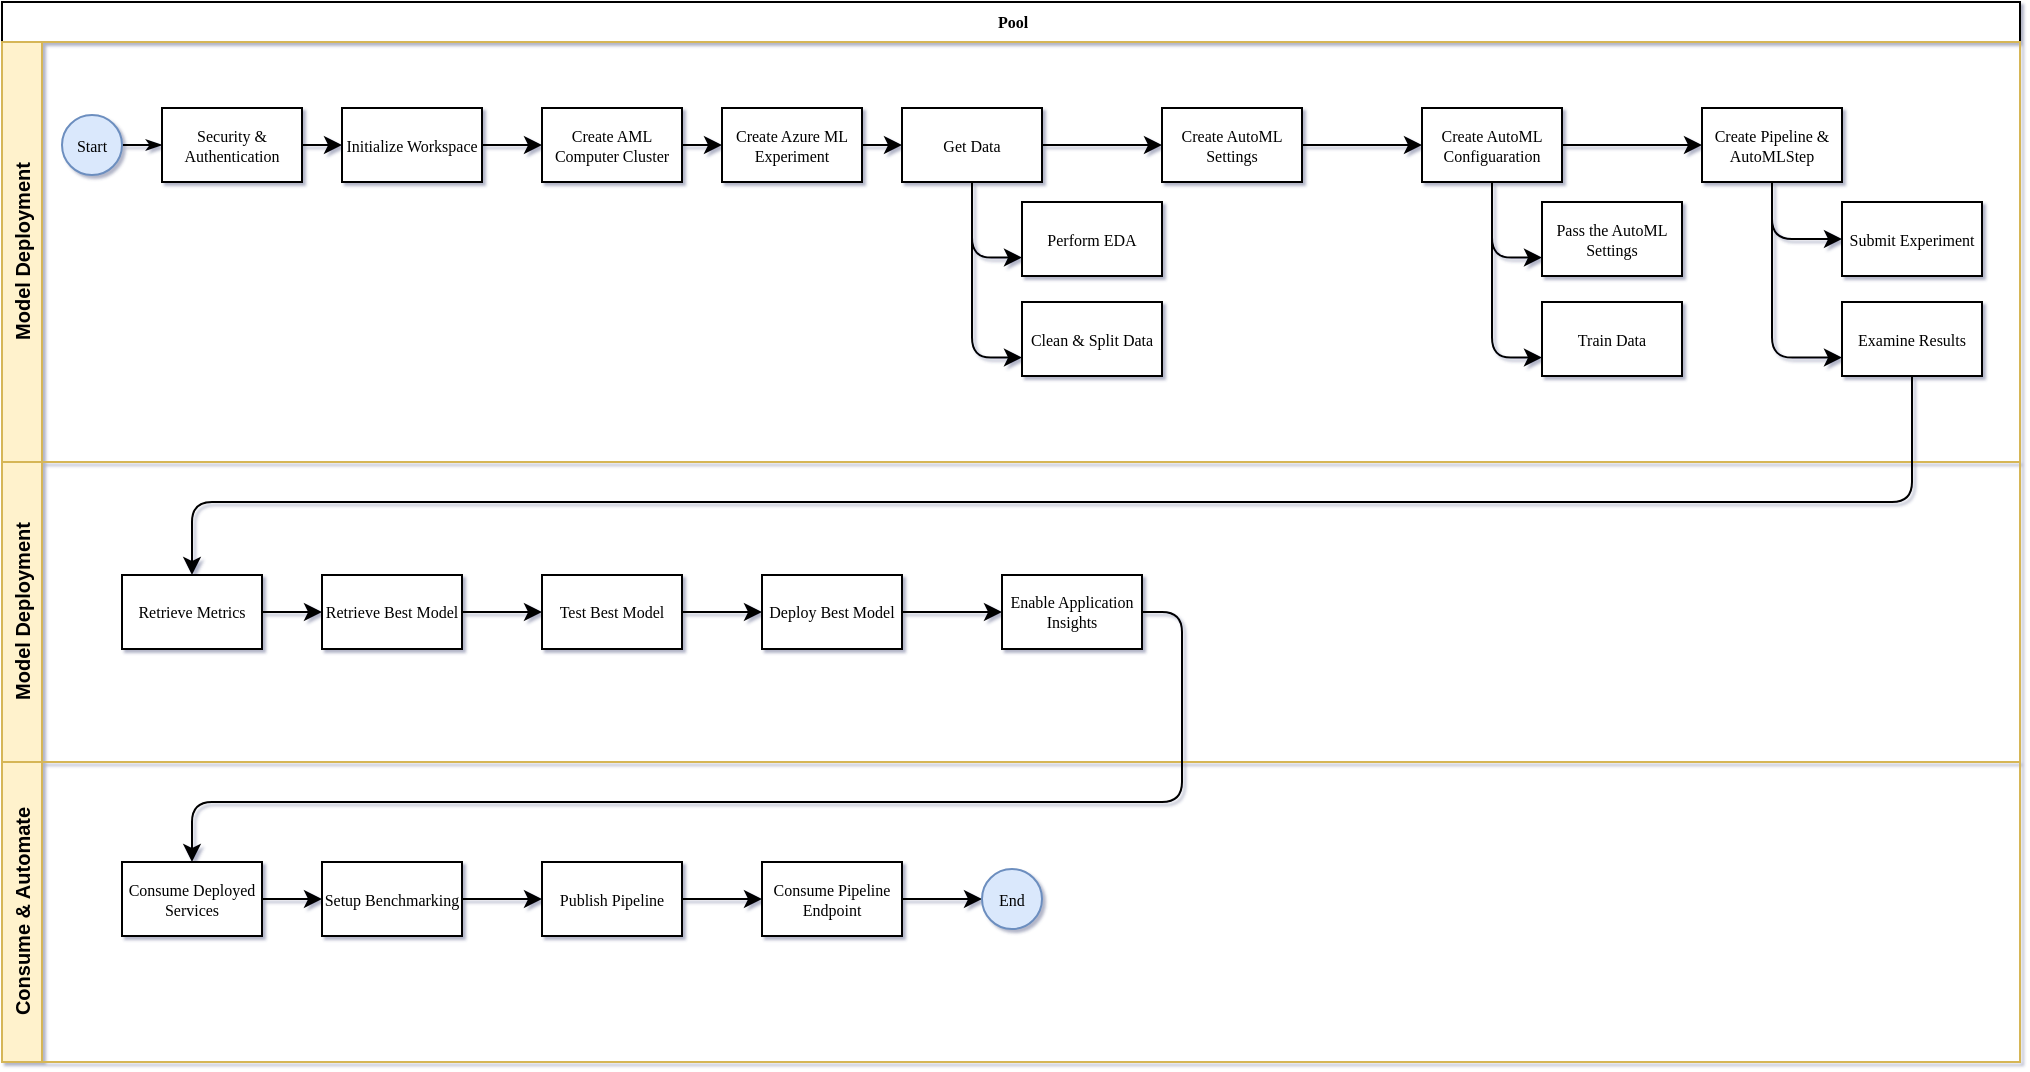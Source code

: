 <mxfile version="13.9.9" type="device"><diagram name="Page-1" id="c7488fd3-1785-93aa-aadb-54a6760d102a"><mxGraphModel dx="1024" dy="592" grid="0" gridSize="10" guides="1" tooltips="1" connect="1" arrows="1" fold="1" page="1" pageScale="1" pageWidth="1100" pageHeight="850" background="#ffffff" math="0" shadow="1"><root><mxCell id="0"/><mxCell id="1" parent="0"/><mxCell id="2b4e8129b02d487f-1" value="Pool" style="swimlane;html=1;childLayout=stackLayout;horizontal=1;startSize=20;horizontalStack=0;shadow=0;labelBackgroundColor=none;strokeWidth=1;fontFamily=Verdana;fontSize=8;align=center;" parent="1" vertex="1"><mxGeometry x="20" y="70" width="1009" height="530" as="geometry"/></mxCell><mxCell id="2b4e8129b02d487f-2" value="&lt;font style=&quot;font-size: 10px&quot;&gt;Model Deployment&lt;/font&gt;" style="swimlane;html=1;startSize=20;horizontal=0;fillColor=#fff2cc;strokeColor=#d6b656;" parent="2b4e8129b02d487f-1" vertex="1"><mxGeometry y="20" width="1009" height="210" as="geometry"/></mxCell><mxCell id="2b4e8129b02d487f-18" style="edgeStyle=orthogonalEdgeStyle;html=1;labelBackgroundColor=none;startArrow=none;startFill=0;startSize=5;endArrow=classicThin;endFill=1;endSize=5;jettySize=auto;orthogonalLoop=1;strokeWidth=1;fontFamily=Verdana;fontSize=8;" parent="2b4e8129b02d487f-2" source="2b4e8129b02d487f-5" target="2b4e8129b02d487f-6" edge="1"><mxGeometry relative="1" as="geometry"/></mxCell><mxCell id="2b4e8129b02d487f-5" value="Start" style="ellipse;whiteSpace=wrap;html=1;shadow=0;labelBackgroundColor=none;strokeWidth=1;fontFamily=Verdana;fontSize=8;align=center;fillColor=#dae8fc;strokeColor=#6c8ebf;" parent="2b4e8129b02d487f-2" vertex="1"><mxGeometry x="30" y="36.5" width="30" height="30" as="geometry"/></mxCell><mxCell id="3FX19QO3Qta7i8AD33Ef-26" style="edgeStyle=orthogonalEdgeStyle;orthogonalLoop=1;jettySize=auto;html=1;exitX=1;exitY=0.5;exitDx=0;exitDy=0;" edge="1" parent="2b4e8129b02d487f-2" source="2b4e8129b02d487f-6" target="2b4e8129b02d487f-7"><mxGeometry relative="1" as="geometry"/></mxCell><mxCell id="2b4e8129b02d487f-6" value="Security &amp;amp; Authentication" style="whiteSpace=wrap;html=1;shadow=0;labelBackgroundColor=none;strokeWidth=1;fontFamily=Verdana;fontSize=8;align=center;" parent="2b4e8129b02d487f-2" vertex="1"><mxGeometry x="80" y="33.0" width="70" height="37" as="geometry"/></mxCell><mxCell id="3FX19QO3Qta7i8AD33Ef-27" style="edgeStyle=orthogonalEdgeStyle;orthogonalLoop=1;jettySize=auto;html=1;exitX=1;exitY=0.5;exitDx=0;exitDy=0;entryX=0;entryY=0.5;entryDx=0;entryDy=0;" edge="1" parent="2b4e8129b02d487f-2" source="2b4e8129b02d487f-7" target="3FX19QO3Qta7i8AD33Ef-13"><mxGeometry relative="1" as="geometry"/></mxCell><mxCell id="2b4e8129b02d487f-7" value="Initialize Workspace" style="whiteSpace=wrap;html=1;shadow=0;labelBackgroundColor=none;strokeWidth=1;fontFamily=Verdana;fontSize=8;align=center;" parent="2b4e8129b02d487f-2" vertex="1"><mxGeometry x="170" y="33.0" width="70" height="37" as="geometry"/></mxCell><mxCell id="3FX19QO3Qta7i8AD33Ef-29" style="edgeStyle=orthogonalEdgeStyle;orthogonalLoop=1;jettySize=auto;html=1;exitX=1;exitY=0.5;exitDx=0;exitDy=0;" edge="1" parent="2b4e8129b02d487f-2" source="2b4e8129b02d487f-9" target="3FX19QO3Qta7i8AD33Ef-14"><mxGeometry relative="1" as="geometry"/></mxCell><mxCell id="2b4e8129b02d487f-9" value="Create Azure ML Experiment" style="whiteSpace=wrap;html=1;shadow=0;labelBackgroundColor=none;strokeWidth=1;fontFamily=Verdana;fontSize=8;align=center;" parent="2b4e8129b02d487f-2" vertex="1"><mxGeometry x="360" y="33.0" width="70" height="37" as="geometry"/></mxCell><mxCell id="2b4e8129b02d487f-23" style="edgeStyle=orthogonalEdgeStyle;html=1;labelBackgroundColor=none;startArrow=none;startFill=0;startSize=5;endArrow=classicThin;endFill=1;endSize=5;jettySize=auto;orthogonalLoop=1;strokeWidth=1;fontFamily=Verdana;fontSize=8;" parent="2b4e8129b02d487f-2" target="2b4e8129b02d487f-11" edge="1"><mxGeometry relative="1" as="geometry"><mxPoint x="580" y="75" as="sourcePoint"/></mxGeometry></mxCell><mxCell id="3FX19QO3Qta7i8AD33Ef-28" style="edgeStyle=orthogonalEdgeStyle;orthogonalLoop=1;jettySize=auto;html=1;exitX=1;exitY=0.5;exitDx=0;exitDy=0;entryX=0;entryY=0.5;entryDx=0;entryDy=0;" edge="1" parent="2b4e8129b02d487f-2" source="3FX19QO3Qta7i8AD33Ef-13" target="2b4e8129b02d487f-9"><mxGeometry relative="1" as="geometry"/></mxCell><mxCell id="3FX19QO3Qta7i8AD33Ef-13" value="Create AML Computer Cluster" style="whiteSpace=wrap;html=1;shadow=0;labelBackgroundColor=none;strokeWidth=1;fontFamily=Verdana;fontSize=8;align=center;" vertex="1" parent="2b4e8129b02d487f-2"><mxGeometry x="270" y="33.0" width="70" height="37" as="geometry"/></mxCell><mxCell id="3FX19QO3Qta7i8AD33Ef-30" style="edgeStyle=orthogonalEdgeStyle;orthogonalLoop=1;jettySize=auto;html=1;exitX=0.5;exitY=1;exitDx=0;exitDy=0;entryX=0;entryY=0.75;entryDx=0;entryDy=0;" edge="1" parent="2b4e8129b02d487f-2" source="3FX19QO3Qta7i8AD33Ef-14" target="3FX19QO3Qta7i8AD33Ef-21"><mxGeometry relative="1" as="geometry"/></mxCell><mxCell id="3FX19QO3Qta7i8AD33Ef-31" style="edgeStyle=orthogonalEdgeStyle;orthogonalLoop=1;jettySize=auto;html=1;exitX=0.5;exitY=1;exitDx=0;exitDy=0;entryX=0;entryY=0.75;entryDx=0;entryDy=0;" edge="1" parent="2b4e8129b02d487f-2" source="3FX19QO3Qta7i8AD33Ef-14" target="3FX19QO3Qta7i8AD33Ef-22"><mxGeometry relative="1" as="geometry"/></mxCell><mxCell id="3FX19QO3Qta7i8AD33Ef-32" style="edgeStyle=orthogonalEdgeStyle;orthogonalLoop=1;jettySize=auto;html=1;exitX=1;exitY=0.5;exitDx=0;exitDy=0;entryX=0;entryY=0.5;entryDx=0;entryDy=0;" edge="1" parent="2b4e8129b02d487f-2" source="3FX19QO3Qta7i8AD33Ef-14" target="3FX19QO3Qta7i8AD33Ef-15"><mxGeometry relative="1" as="geometry"/></mxCell><mxCell id="3FX19QO3Qta7i8AD33Ef-14" value="Get Data" style="whiteSpace=wrap;html=1;shadow=0;labelBackgroundColor=none;strokeWidth=1;fontFamily=Verdana;fontSize=8;align=center;" vertex="1" parent="2b4e8129b02d487f-2"><mxGeometry x="450" y="33.0" width="70" height="37" as="geometry"/></mxCell><mxCell id="3FX19QO3Qta7i8AD33Ef-37" style="edgeStyle=orthogonalEdgeStyle;orthogonalLoop=1;jettySize=auto;html=1;exitX=0.5;exitY=1;exitDx=0;exitDy=0;entryX=0;entryY=0.5;entryDx=0;entryDy=0;" edge="1" parent="2b4e8129b02d487f-2" source="3FX19QO3Qta7i8AD33Ef-18" target="3FX19QO3Qta7i8AD33Ef-20"><mxGeometry relative="1" as="geometry"/></mxCell><mxCell id="3FX19QO3Qta7i8AD33Ef-38" style="edgeStyle=orthogonalEdgeStyle;orthogonalLoop=1;jettySize=auto;html=1;exitX=0.5;exitY=1;exitDx=0;exitDy=0;entryX=0;entryY=0.75;entryDx=0;entryDy=0;" edge="1" parent="2b4e8129b02d487f-2" source="3FX19QO3Qta7i8AD33Ef-18" target="3FX19QO3Qta7i8AD33Ef-25"><mxGeometry relative="1" as="geometry"/></mxCell><mxCell id="3FX19QO3Qta7i8AD33Ef-18" value="Create Pipeline &amp;amp; AutoMLStep" style="whiteSpace=wrap;html=1;shadow=0;labelBackgroundColor=none;strokeWidth=1;fontFamily=Verdana;fontSize=8;align=center;" vertex="1" parent="2b4e8129b02d487f-2"><mxGeometry x="850" y="33.0" width="70" height="37" as="geometry"/></mxCell><mxCell id="3FX19QO3Qta7i8AD33Ef-34" style="edgeStyle=orthogonalEdgeStyle;orthogonalLoop=1;jettySize=auto;html=1;exitX=0.5;exitY=1;exitDx=0;exitDy=0;entryX=0;entryY=0.75;entryDx=0;entryDy=0;" edge="1" parent="2b4e8129b02d487f-2" source="3FX19QO3Qta7i8AD33Ef-17" target="3FX19QO3Qta7i8AD33Ef-23"><mxGeometry relative="1" as="geometry"><Array as="points"><mxPoint x="745" y="108"/></Array></mxGeometry></mxCell><mxCell id="3FX19QO3Qta7i8AD33Ef-35" style="edgeStyle=orthogonalEdgeStyle;orthogonalLoop=1;jettySize=auto;html=1;exitX=0.5;exitY=1;exitDx=0;exitDy=0;entryX=0;entryY=0.75;entryDx=0;entryDy=0;" edge="1" parent="2b4e8129b02d487f-2" source="3FX19QO3Qta7i8AD33Ef-17" target="3FX19QO3Qta7i8AD33Ef-24"><mxGeometry relative="1" as="geometry"><Array as="points"><mxPoint x="745" y="158"/></Array></mxGeometry></mxCell><mxCell id="3FX19QO3Qta7i8AD33Ef-36" style="edgeStyle=orthogonalEdgeStyle;orthogonalLoop=1;jettySize=auto;html=1;exitX=1;exitY=0.5;exitDx=0;exitDy=0;entryX=0;entryY=0.5;entryDx=0;entryDy=0;" edge="1" parent="2b4e8129b02d487f-2" source="3FX19QO3Qta7i8AD33Ef-17" target="3FX19QO3Qta7i8AD33Ef-18"><mxGeometry relative="1" as="geometry"/></mxCell><mxCell id="3FX19QO3Qta7i8AD33Ef-17" value="Create AutoML Configuaration" style="whiteSpace=wrap;html=1;shadow=0;labelBackgroundColor=none;strokeWidth=1;fontFamily=Verdana;fontSize=8;align=center;" vertex="1" parent="2b4e8129b02d487f-2"><mxGeometry x="710" y="33.0" width="70" height="37" as="geometry"/></mxCell><mxCell id="3FX19QO3Qta7i8AD33Ef-33" style="edgeStyle=orthogonalEdgeStyle;orthogonalLoop=1;jettySize=auto;html=1;exitX=1;exitY=0.5;exitDx=0;exitDy=0;entryX=0;entryY=0.5;entryDx=0;entryDy=0;" edge="1" parent="2b4e8129b02d487f-2" source="3FX19QO3Qta7i8AD33Ef-15" target="3FX19QO3Qta7i8AD33Ef-17"><mxGeometry relative="1" as="geometry"/></mxCell><mxCell id="3FX19QO3Qta7i8AD33Ef-15" value="Create AutoML Settings" style="whiteSpace=wrap;html=1;shadow=0;labelBackgroundColor=none;strokeWidth=1;fontFamily=Verdana;fontSize=8;align=center;" vertex="1" parent="2b4e8129b02d487f-2"><mxGeometry x="580" y="33.0" width="70" height="37" as="geometry"/></mxCell><mxCell id="3FX19QO3Qta7i8AD33Ef-20" value="Submit Experiment" style="whiteSpace=wrap;html=1;shadow=0;labelBackgroundColor=none;strokeWidth=1;fontFamily=Verdana;fontSize=8;align=center;" vertex="1" parent="2b4e8129b02d487f-2"><mxGeometry x="920" y="80.0" width="70" height="37" as="geometry"/></mxCell><mxCell id="3FX19QO3Qta7i8AD33Ef-21" value="Perform EDA" style="whiteSpace=wrap;html=1;shadow=0;labelBackgroundColor=none;strokeWidth=1;fontFamily=Verdana;fontSize=8;align=center;" vertex="1" parent="2b4e8129b02d487f-2"><mxGeometry x="510" y="80.0" width="70" height="37" as="geometry"/></mxCell><mxCell id="3FX19QO3Qta7i8AD33Ef-22" value="Clean &amp;amp; Split Data" style="whiteSpace=wrap;html=1;shadow=0;labelBackgroundColor=none;strokeWidth=1;fontFamily=Verdana;fontSize=8;align=center;" vertex="1" parent="2b4e8129b02d487f-2"><mxGeometry x="510" y="130.0" width="70" height="37" as="geometry"/></mxCell><mxCell id="3FX19QO3Qta7i8AD33Ef-23" value="Pass the AutoML Settings" style="whiteSpace=wrap;html=1;shadow=0;labelBackgroundColor=none;strokeWidth=1;fontFamily=Verdana;fontSize=8;align=center;" vertex="1" parent="2b4e8129b02d487f-2"><mxGeometry x="770" y="80.0" width="70" height="37" as="geometry"/></mxCell><mxCell id="3FX19QO3Qta7i8AD33Ef-24" value="Train Data" style="whiteSpace=wrap;html=1;shadow=0;labelBackgroundColor=none;strokeWidth=1;fontFamily=Verdana;fontSize=8;align=center;" vertex="1" parent="2b4e8129b02d487f-2"><mxGeometry x="770" y="130.0" width="70" height="37" as="geometry"/></mxCell><mxCell id="3FX19QO3Qta7i8AD33Ef-25" value="Examine Results&lt;br&gt;" style="whiteSpace=wrap;html=1;shadow=0;labelBackgroundColor=none;strokeWidth=1;fontFamily=Verdana;fontSize=8;align=center;" vertex="1" parent="2b4e8129b02d487f-2"><mxGeometry x="920" y="130.0" width="70" height="37" as="geometry"/></mxCell><mxCell id="2b4e8129b02d487f-3" value="&lt;font style=&quot;font-size: 10px&quot;&gt;Model Deployment&lt;/font&gt;" style="swimlane;html=1;startSize=20;horizontal=0;fillColor=#fff2cc;strokeColor=#d6b656;" parent="2b4e8129b02d487f-1" vertex="1"><mxGeometry y="230" width="1009" height="150" as="geometry"/></mxCell><mxCell id="3FX19QO3Qta7i8AD33Ef-45" style="edgeStyle=orthogonalEdgeStyle;orthogonalLoop=1;jettySize=auto;html=1;exitX=1;exitY=0.5;exitDx=0;exitDy=0;entryX=0;entryY=0.5;entryDx=0;entryDy=0;" edge="1" parent="2b4e8129b02d487f-3" source="2b4e8129b02d487f-12" target="3FX19QO3Qta7i8AD33Ef-40"><mxGeometry relative="1" as="geometry"/></mxCell><mxCell id="2b4e8129b02d487f-12" value="Retrieve Metrics" style="whiteSpace=wrap;html=1;shadow=0;labelBackgroundColor=none;strokeWidth=1;fontFamily=Verdana;fontSize=8;align=center;" parent="2b4e8129b02d487f-3" vertex="1"><mxGeometry x="60" y="56.5" width="70" height="37" as="geometry"/></mxCell><mxCell id="3FX19QO3Qta7i8AD33Ef-46" style="edgeStyle=orthogonalEdgeStyle;orthogonalLoop=1;jettySize=auto;html=1;exitX=1;exitY=0.5;exitDx=0;exitDy=0;entryX=0;entryY=0.5;entryDx=0;entryDy=0;" edge="1" parent="2b4e8129b02d487f-3" source="3FX19QO3Qta7i8AD33Ef-40" target="3FX19QO3Qta7i8AD33Ef-41"><mxGeometry relative="1" as="geometry"/></mxCell><mxCell id="3FX19QO3Qta7i8AD33Ef-40" value="Retrieve Best Model" style="whiteSpace=wrap;html=1;shadow=0;labelBackgroundColor=none;strokeWidth=1;fontFamily=Verdana;fontSize=8;align=center;" vertex="1" parent="2b4e8129b02d487f-3"><mxGeometry x="160" y="56.5" width="70" height="37" as="geometry"/></mxCell><mxCell id="3FX19QO3Qta7i8AD33Ef-47" style="edgeStyle=orthogonalEdgeStyle;orthogonalLoop=1;jettySize=auto;html=1;exitX=1;exitY=0.5;exitDx=0;exitDy=0;entryX=0;entryY=0.5;entryDx=0;entryDy=0;" edge="1" parent="2b4e8129b02d487f-3" source="3FX19QO3Qta7i8AD33Ef-41" target="3FX19QO3Qta7i8AD33Ef-42"><mxGeometry relative="1" as="geometry"/></mxCell><mxCell id="3FX19QO3Qta7i8AD33Ef-41" value="Test Best Model" style="whiteSpace=wrap;html=1;shadow=0;labelBackgroundColor=none;strokeWidth=1;fontFamily=Verdana;fontSize=8;align=center;" vertex="1" parent="2b4e8129b02d487f-3"><mxGeometry x="270" y="56.5" width="70" height="37" as="geometry"/></mxCell><mxCell id="3FX19QO3Qta7i8AD33Ef-48" style="edgeStyle=orthogonalEdgeStyle;orthogonalLoop=1;jettySize=auto;html=1;exitX=1;exitY=0.5;exitDx=0;exitDy=0;entryX=0;entryY=0.5;entryDx=0;entryDy=0;" edge="1" parent="2b4e8129b02d487f-3" source="3FX19QO3Qta7i8AD33Ef-42" target="3FX19QO3Qta7i8AD33Ef-44"><mxGeometry relative="1" as="geometry"/></mxCell><mxCell id="3FX19QO3Qta7i8AD33Ef-42" value="Deploy Best Model" style="whiteSpace=wrap;html=1;shadow=0;labelBackgroundColor=none;strokeWidth=1;fontFamily=Verdana;fontSize=8;align=center;" vertex="1" parent="2b4e8129b02d487f-3"><mxGeometry x="380" y="56.5" width="70" height="37" as="geometry"/></mxCell><mxCell id="3FX19QO3Qta7i8AD33Ef-44" value="Enable Application Insights" style="whiteSpace=wrap;html=1;shadow=0;labelBackgroundColor=none;strokeWidth=1;fontFamily=Verdana;fontSize=8;align=center;" vertex="1" parent="2b4e8129b02d487f-3"><mxGeometry x="500" y="56.5" width="70" height="37" as="geometry"/></mxCell><mxCell id="3FX19QO3Qta7i8AD33Ef-39" style="edgeStyle=orthogonalEdgeStyle;orthogonalLoop=1;jettySize=auto;html=1;exitX=0.5;exitY=1;exitDx=0;exitDy=0;entryX=0.5;entryY=0;entryDx=0;entryDy=0;" edge="1" parent="2b4e8129b02d487f-1" source="3FX19QO3Qta7i8AD33Ef-25" target="2b4e8129b02d487f-12"><mxGeometry relative="1" as="geometry"><Array as="points"><mxPoint x="955" y="250"/><mxPoint x="95" y="250"/></Array></mxGeometry></mxCell><mxCell id="2b4e8129b02d487f-4" value="&lt;font style=&quot;font-size: 10px&quot;&gt;Consume &amp;amp; Automate&lt;/font&gt;" style="swimlane;html=1;startSize=20;horizontal=0;fillColor=#fff2cc;strokeColor=#d6b656;" parent="2b4e8129b02d487f-1" vertex="1"><mxGeometry y="380" width="1009" height="150" as="geometry"/></mxCell><mxCell id="3FX19QO3Qta7i8AD33Ef-53" style="edgeStyle=orthogonalEdgeStyle;orthogonalLoop=1;jettySize=auto;html=1;exitX=1;exitY=0.5;exitDx=0;exitDy=0;" edge="1" parent="2b4e8129b02d487f-4" source="2b4e8129b02d487f-14" target="3FX19QO3Qta7i8AD33Ef-49"><mxGeometry relative="1" as="geometry"/></mxCell><mxCell id="2b4e8129b02d487f-14" value="Consume Deployed Services" style="whiteSpace=wrap;html=1;shadow=0;labelBackgroundColor=none;strokeWidth=1;fontFamily=Verdana;fontSize=8;align=center;" parent="2b4e8129b02d487f-4" vertex="1"><mxGeometry x="60" y="50.0" width="70" height="37" as="geometry"/></mxCell><mxCell id="2b4e8129b02d487f-29" value="Yes" style="edgeStyle=orthogonalEdgeStyle;html=1;entryX=0;entryY=0.5;labelBackgroundColor=none;startArrow=none;startFill=0;startSize=5;endArrow=classicThin;endFill=1;endSize=5;jettySize=auto;orthogonalLoop=1;strokeWidth=1;fontFamily=Verdana;fontSize=8;" parent="2b4e8129b02d487f-4" source="2b4e8129b02d487f-15" edge="1"><mxGeometry x="-0.501" y="6" relative="1" as="geometry"><mxPoint as="offset"/><mxPoint x="440" y="75.5" as="targetPoint"/></mxGeometry></mxCell><mxCell id="2b4e8129b02d487f-30" style="edgeStyle=orthogonalEdgeStyle;html=1;labelBackgroundColor=none;startArrow=none;startFill=0;startSize=5;endArrow=classicThin;endFill=1;endSize=5;jettySize=auto;orthogonalLoop=1;strokeColor=#000000;strokeWidth=1;fontFamily=Verdana;fontSize=8;fontColor=#000000;" parent="2b4e8129b02d487f-4" source="2b4e8129b02d487f-16" edge="1"><mxGeometry relative="1" as="geometry"><mxPoint x="530" y="75.5" as="targetPoint"/></mxGeometry></mxCell><mxCell id="3FX19QO3Qta7i8AD33Ef-54" style="edgeStyle=orthogonalEdgeStyle;orthogonalLoop=1;jettySize=auto;html=1;exitX=1;exitY=0.5;exitDx=0;exitDy=0;entryX=0;entryY=0.5;entryDx=0;entryDy=0;" edge="1" parent="2b4e8129b02d487f-4" source="3FX19QO3Qta7i8AD33Ef-49" target="3FX19QO3Qta7i8AD33Ef-50"><mxGeometry relative="1" as="geometry"/></mxCell><mxCell id="3FX19QO3Qta7i8AD33Ef-49" value="Setup Benchmarking" style="whiteSpace=wrap;html=1;shadow=0;labelBackgroundColor=none;strokeWidth=1;fontFamily=Verdana;fontSize=8;align=center;" vertex="1" parent="2b4e8129b02d487f-4"><mxGeometry x="160" y="50" width="70" height="37" as="geometry"/></mxCell><mxCell id="3FX19QO3Qta7i8AD33Ef-55" style="edgeStyle=orthogonalEdgeStyle;orthogonalLoop=1;jettySize=auto;html=1;exitX=1;exitY=0.5;exitDx=0;exitDy=0;" edge="1" parent="2b4e8129b02d487f-4" source="3FX19QO3Qta7i8AD33Ef-50" target="3FX19QO3Qta7i8AD33Ef-51"><mxGeometry relative="1" as="geometry"/></mxCell><mxCell id="3FX19QO3Qta7i8AD33Ef-50" value="Publish Pipeline&lt;br&gt;" style="whiteSpace=wrap;html=1;shadow=0;labelBackgroundColor=none;strokeWidth=1;fontFamily=Verdana;fontSize=8;align=center;" vertex="1" parent="2b4e8129b02d487f-4"><mxGeometry x="270" y="50" width="70" height="37" as="geometry"/></mxCell><mxCell id="3FX19QO3Qta7i8AD33Ef-56" style="edgeStyle=orthogonalEdgeStyle;orthogonalLoop=1;jettySize=auto;html=1;exitX=1;exitY=0.5;exitDx=0;exitDy=0;entryX=0;entryY=0.5;entryDx=0;entryDy=0;" edge="1" parent="2b4e8129b02d487f-4" source="3FX19QO3Qta7i8AD33Ef-51" target="3FX19QO3Qta7i8AD33Ef-52"><mxGeometry relative="1" as="geometry"/></mxCell><mxCell id="3FX19QO3Qta7i8AD33Ef-51" value="Consume Pipeline Endpoint" style="whiteSpace=wrap;html=1;shadow=0;labelBackgroundColor=none;strokeWidth=1;fontFamily=Verdana;fontSize=8;align=center;" vertex="1" parent="2b4e8129b02d487f-4"><mxGeometry x="380" y="50" width="70" height="37" as="geometry"/></mxCell><mxCell id="3FX19QO3Qta7i8AD33Ef-52" value="End" style="ellipse;whiteSpace=wrap;html=1;shadow=0;labelBackgroundColor=none;strokeWidth=1;fontFamily=Verdana;fontSize=8;align=center;fillColor=#dae8fc;strokeColor=#6c8ebf;" vertex="1" parent="2b4e8129b02d487f-4"><mxGeometry x="490" y="53.5" width="30" height="30" as="geometry"/></mxCell><mxCell id="3FX19QO3Qta7i8AD33Ef-57" style="edgeStyle=orthogonalEdgeStyle;orthogonalLoop=1;jettySize=auto;html=1;exitX=1;exitY=0.5;exitDx=0;exitDy=0;entryX=0.5;entryY=0;entryDx=0;entryDy=0;" edge="1" parent="2b4e8129b02d487f-1" source="3FX19QO3Qta7i8AD33Ef-44" target="2b4e8129b02d487f-14"><mxGeometry relative="1" as="geometry"><Array as="points"><mxPoint x="590" y="305"/><mxPoint x="590" y="400"/><mxPoint x="95" y="400"/></Array></mxGeometry></mxCell></root></mxGraphModel></diagram></mxfile>